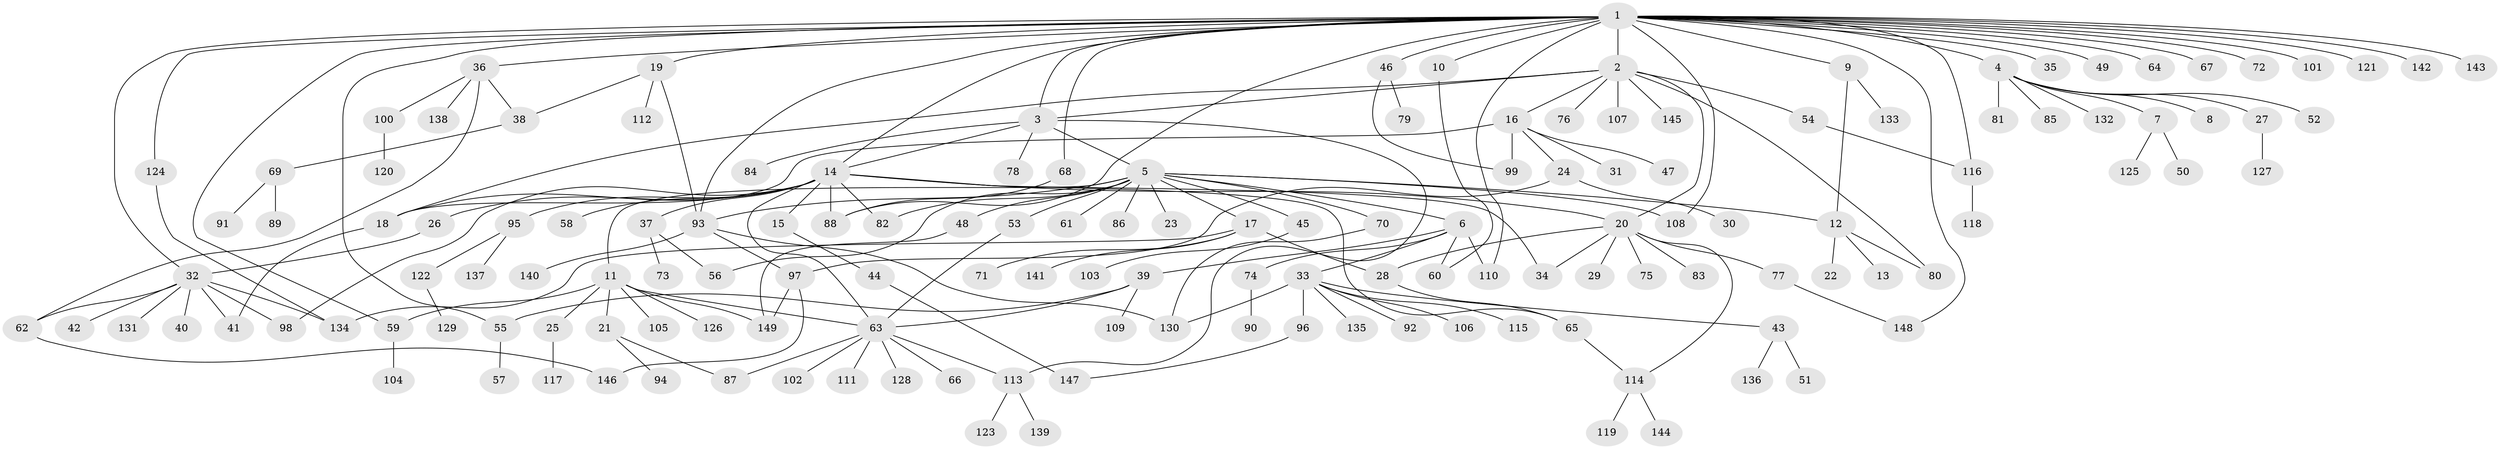 // coarse degree distribution, {28: 0.008771929824561403, 8: 0.017543859649122806, 7: 0.03508771929824561, 15: 0.008771929824561403, 6: 0.02631578947368421, 2: 0.23684210526315788, 1: 0.5087719298245614, 3: 0.08771929824561403, 9: 0.017543859649122806, 4: 0.02631578947368421, 23: 0.008771929824561403, 5: 0.017543859649122806}
// Generated by graph-tools (version 1.1) at 2025/41/03/06/25 10:41:48]
// undirected, 149 vertices, 192 edges
graph export_dot {
graph [start="1"]
  node [color=gray90,style=filled];
  1;
  2;
  3;
  4;
  5;
  6;
  7;
  8;
  9;
  10;
  11;
  12;
  13;
  14;
  15;
  16;
  17;
  18;
  19;
  20;
  21;
  22;
  23;
  24;
  25;
  26;
  27;
  28;
  29;
  30;
  31;
  32;
  33;
  34;
  35;
  36;
  37;
  38;
  39;
  40;
  41;
  42;
  43;
  44;
  45;
  46;
  47;
  48;
  49;
  50;
  51;
  52;
  53;
  54;
  55;
  56;
  57;
  58;
  59;
  60;
  61;
  62;
  63;
  64;
  65;
  66;
  67;
  68;
  69;
  70;
  71;
  72;
  73;
  74;
  75;
  76;
  77;
  78;
  79;
  80;
  81;
  82;
  83;
  84;
  85;
  86;
  87;
  88;
  89;
  90;
  91;
  92;
  93;
  94;
  95;
  96;
  97;
  98;
  99;
  100;
  101;
  102;
  103;
  104;
  105;
  106;
  107;
  108;
  109;
  110;
  111;
  112;
  113;
  114;
  115;
  116;
  117;
  118;
  119;
  120;
  121;
  122;
  123;
  124;
  125;
  126;
  127;
  128;
  129;
  130;
  131;
  132;
  133;
  134;
  135;
  136;
  137;
  138;
  139;
  140;
  141;
  142;
  143;
  144;
  145;
  146;
  147;
  148;
  149;
  1 -- 2;
  1 -- 3;
  1 -- 4;
  1 -- 9;
  1 -- 10;
  1 -- 14;
  1 -- 19;
  1 -- 32;
  1 -- 35;
  1 -- 36;
  1 -- 46;
  1 -- 49;
  1 -- 55;
  1 -- 59;
  1 -- 64;
  1 -- 67;
  1 -- 68;
  1 -- 72;
  1 -- 88;
  1 -- 93;
  1 -- 101;
  1 -- 108;
  1 -- 110;
  1 -- 116;
  1 -- 121;
  1 -- 124;
  1 -- 142;
  1 -- 143;
  1 -- 148;
  2 -- 3;
  2 -- 16;
  2 -- 18;
  2 -- 20;
  2 -- 54;
  2 -- 76;
  2 -- 80;
  2 -- 107;
  2 -- 145;
  3 -- 5;
  3 -- 14;
  3 -- 78;
  3 -- 84;
  3 -- 113;
  4 -- 7;
  4 -- 8;
  4 -- 27;
  4 -- 52;
  4 -- 81;
  4 -- 85;
  4 -- 132;
  5 -- 6;
  5 -- 11;
  5 -- 12;
  5 -- 17;
  5 -- 23;
  5 -- 45;
  5 -- 48;
  5 -- 53;
  5 -- 56;
  5 -- 61;
  5 -- 70;
  5 -- 82;
  5 -- 86;
  5 -- 93;
  5 -- 108;
  6 -- 33;
  6 -- 39;
  6 -- 60;
  6 -- 74;
  6 -- 110;
  7 -- 50;
  7 -- 125;
  9 -- 12;
  9 -- 133;
  10 -- 60;
  11 -- 21;
  11 -- 25;
  11 -- 59;
  11 -- 63;
  11 -- 105;
  11 -- 126;
  11 -- 149;
  12 -- 13;
  12 -- 22;
  12 -- 80;
  14 -- 15;
  14 -- 18;
  14 -- 20;
  14 -- 26;
  14 -- 34;
  14 -- 37;
  14 -- 58;
  14 -- 63;
  14 -- 65;
  14 -- 82;
  14 -- 88;
  14 -- 95;
  14 -- 98;
  15 -- 44;
  16 -- 18;
  16 -- 24;
  16 -- 31;
  16 -- 47;
  16 -- 99;
  17 -- 28;
  17 -- 71;
  17 -- 134;
  17 -- 141;
  18 -- 41;
  19 -- 38;
  19 -- 93;
  19 -- 112;
  20 -- 28;
  20 -- 29;
  20 -- 34;
  20 -- 75;
  20 -- 77;
  20 -- 83;
  20 -- 114;
  21 -- 87;
  21 -- 94;
  24 -- 30;
  24 -- 97;
  25 -- 117;
  26 -- 32;
  27 -- 127;
  28 -- 65;
  32 -- 40;
  32 -- 41;
  32 -- 42;
  32 -- 62;
  32 -- 98;
  32 -- 131;
  32 -- 134;
  33 -- 43;
  33 -- 92;
  33 -- 96;
  33 -- 106;
  33 -- 115;
  33 -- 130;
  33 -- 135;
  36 -- 38;
  36 -- 62;
  36 -- 100;
  36 -- 138;
  37 -- 56;
  37 -- 73;
  38 -- 69;
  39 -- 55;
  39 -- 63;
  39 -- 109;
  43 -- 51;
  43 -- 136;
  44 -- 147;
  45 -- 103;
  46 -- 79;
  46 -- 99;
  48 -- 149;
  53 -- 63;
  54 -- 116;
  55 -- 57;
  59 -- 104;
  62 -- 146;
  63 -- 66;
  63 -- 87;
  63 -- 102;
  63 -- 111;
  63 -- 113;
  63 -- 128;
  65 -- 114;
  68 -- 88;
  69 -- 89;
  69 -- 91;
  70 -- 130;
  74 -- 90;
  77 -- 148;
  93 -- 97;
  93 -- 130;
  93 -- 140;
  95 -- 122;
  95 -- 137;
  96 -- 147;
  97 -- 146;
  97 -- 149;
  100 -- 120;
  113 -- 123;
  113 -- 139;
  114 -- 119;
  114 -- 144;
  116 -- 118;
  122 -- 129;
  124 -- 134;
}
